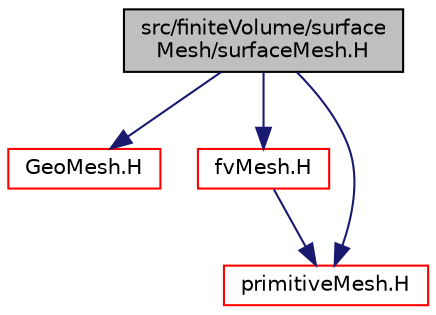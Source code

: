 digraph "src/finiteVolume/surfaceMesh/surfaceMesh.H"
{
  bgcolor="transparent";
  edge [fontname="Helvetica",fontsize="10",labelfontname="Helvetica",labelfontsize="10"];
  node [fontname="Helvetica",fontsize="10",shape=record];
  Node0 [label="src/finiteVolume/surface\lMesh/surfaceMesh.H",height=0.2,width=0.4,color="black", fillcolor="grey75", style="filled", fontcolor="black"];
  Node0 -> Node1 [color="midnightblue",fontsize="10",style="solid",fontname="Helvetica"];
  Node1 [label="GeoMesh.H",height=0.2,width=0.4,color="red",URL="$a11882.html"];
  Node0 -> Node87 [color="midnightblue",fontsize="10",style="solid",fontname="Helvetica"];
  Node87 [label="fvMesh.H",height=0.2,width=0.4,color="red",URL="$a03719.html"];
  Node87 -> Node89 [color="midnightblue",fontsize="10",style="solid",fontname="Helvetica"];
  Node89 [label="primitiveMesh.H",height=0.2,width=0.4,color="red",URL="$a12650.html"];
  Node0 -> Node89 [color="midnightblue",fontsize="10",style="solid",fontname="Helvetica"];
}
